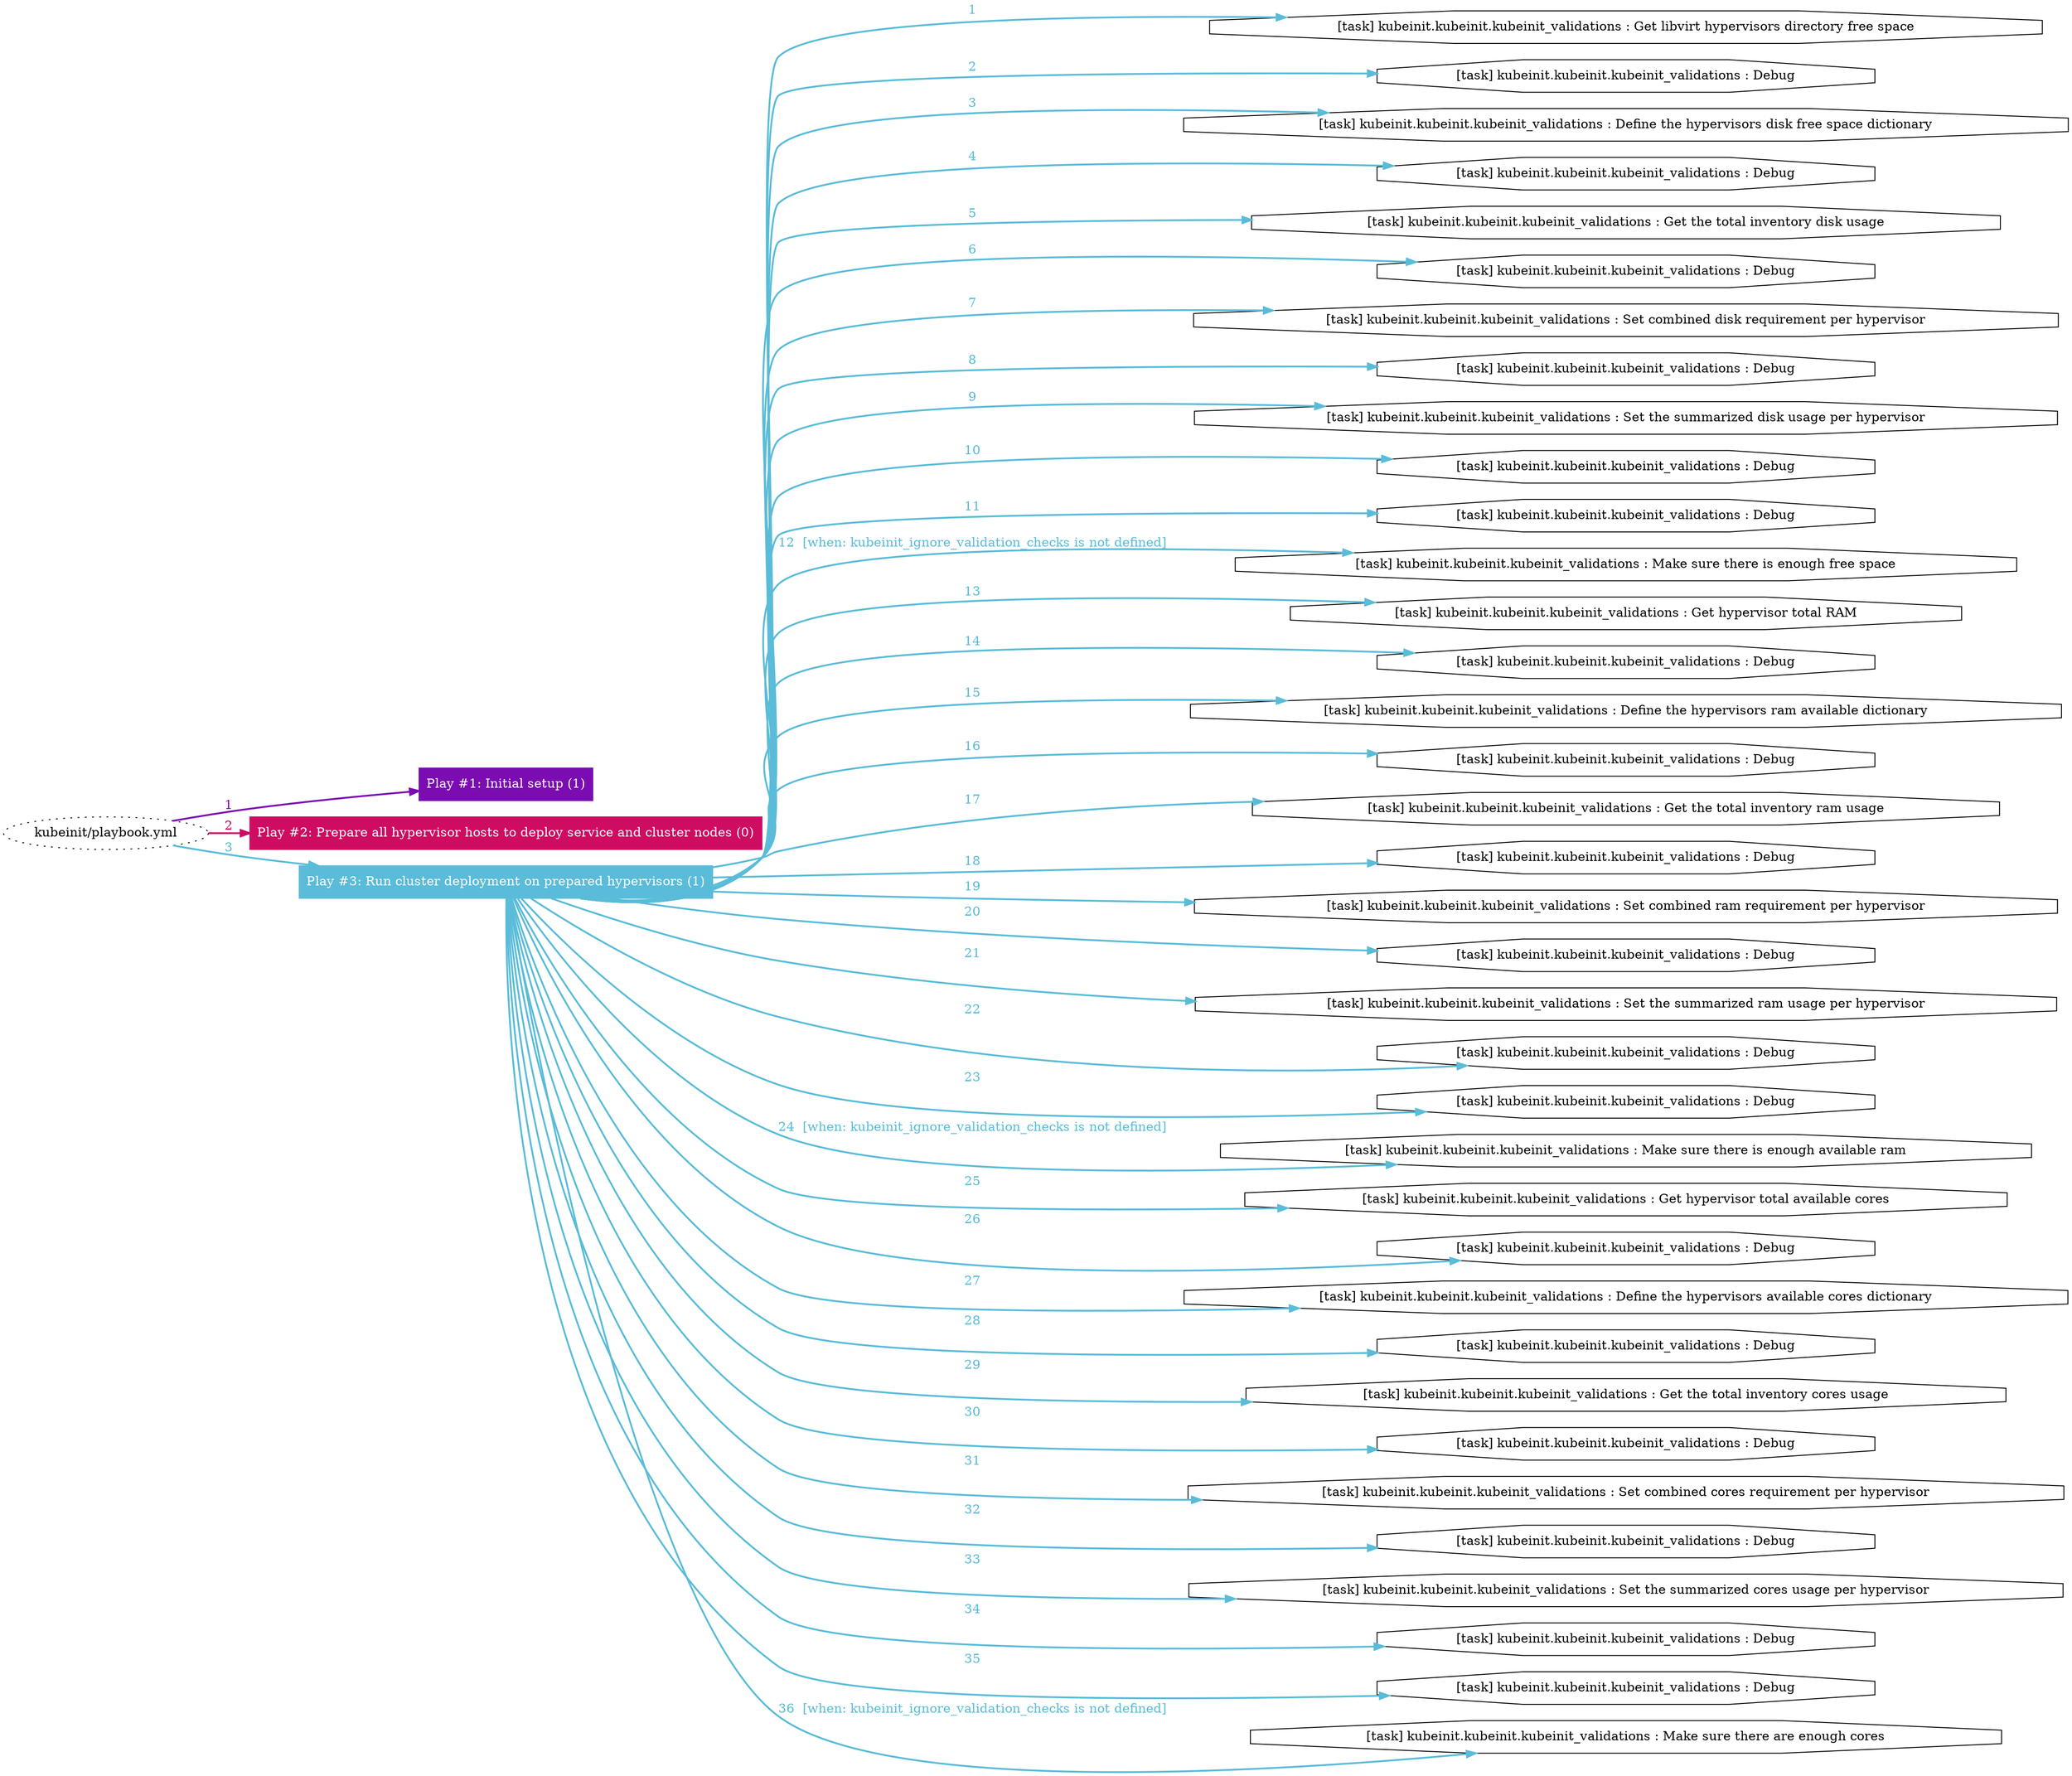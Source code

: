 digraph "kubeinit/playbook.yml "{
	graph [concentrate=true ordering=in rankdir=LR ratio=fill]
	edge [esep=5 sep=10]
	"kubeinit/playbook.yml" [id=root_node style=dotted]
	subgraph "Play #1: Initial setup (1) "{
		"Play #1: Initial setup (1)" [color="#7b0cb1" fontcolor="#ffffff" id="play_dfac8add-98a2-435f-accd-61d89fcf39c9" shape=box style=filled tooltip=localhost]
		"kubeinit/playbook.yml" -> "Play #1: Initial setup (1)" [label=1 color="#7b0cb1" fontcolor="#7b0cb1" id="edge_8e530948-8416-4d5a-ae1f-97a31d197e9b" style=bold]
	}
	subgraph "Play #2: Prepare all hypervisor hosts to deploy service and cluster nodes (0) "{
		"Play #2: Prepare all hypervisor hosts to deploy service and cluster nodes (0)" [color="#ce0c62" fontcolor="#ffffff" id="play_bd9e78ed-dbbf-49db-818a-24698115fe6a" shape=box style=filled tooltip=""]
		"kubeinit/playbook.yml" -> "Play #2: Prepare all hypervisor hosts to deploy service and cluster nodes (0)" [label=2 color="#ce0c62" fontcolor="#ce0c62" id="edge_b5bec6f4-5456-4c86-a6cb-6612c2108c45" style=bold]
	}
	subgraph "Play #3: Run cluster deployment on prepared hypervisors (1) "{
		"Play #3: Run cluster deployment on prepared hypervisors (1)" [color="#5abcd8" fontcolor="#ffffff" id="play_80ec1648-a5ad-472f-b6a0-5dc1ccfed332" shape=box style=filled tooltip=localhost]
		"kubeinit/playbook.yml" -> "Play #3: Run cluster deployment on prepared hypervisors (1)" [label=3 color="#5abcd8" fontcolor="#5abcd8" id="edge_82764ef4-24d5-4646-9b04-03bcc25c6c74" style=bold]
		"task_2cad35ce-423c-4106-8a35-3f51e4239dc4" [label="[task] kubeinit.kubeinit.kubeinit_validations : Get libvirt hypervisors directory free space" id="task_2cad35ce-423c-4106-8a35-3f51e4239dc4" shape=octagon tooltip="[task] kubeinit.kubeinit.kubeinit_validations : Get libvirt hypervisors directory free space"]
		"Play #3: Run cluster deployment on prepared hypervisors (1)" -> "task_2cad35ce-423c-4106-8a35-3f51e4239dc4" [label=1 color="#5abcd8" fontcolor="#5abcd8" id="edge_f4773408-1b00-46a5-b96e-31427db0ba61" style=bold]
		"task_97eabeeb-30a0-4fa3-94bf-4d8452059a62" [label="[task] kubeinit.kubeinit.kubeinit_validations : Debug" id="task_97eabeeb-30a0-4fa3-94bf-4d8452059a62" shape=octagon tooltip="[task] kubeinit.kubeinit.kubeinit_validations : Debug"]
		"Play #3: Run cluster deployment on prepared hypervisors (1)" -> "task_97eabeeb-30a0-4fa3-94bf-4d8452059a62" [label=2 color="#5abcd8" fontcolor="#5abcd8" id="edge_f055e946-f824-4838-bcd3-4a5b12a97a05" style=bold]
		"task_09b52b52-75ae-4a9b-b1c0-4210a34c7f27" [label="[task] kubeinit.kubeinit.kubeinit_validations : Define the hypervisors disk free space dictionary" id="task_09b52b52-75ae-4a9b-b1c0-4210a34c7f27" shape=octagon tooltip="[task] kubeinit.kubeinit.kubeinit_validations : Define the hypervisors disk free space dictionary"]
		"Play #3: Run cluster deployment on prepared hypervisors (1)" -> "task_09b52b52-75ae-4a9b-b1c0-4210a34c7f27" [label=3 color="#5abcd8" fontcolor="#5abcd8" id="edge_3cf55d0b-8fce-4e5d-8546-c0f7ef95229d" style=bold]
		"task_974e377a-f079-4cfa-84e0-6045296abf66" [label="[task] kubeinit.kubeinit.kubeinit_validations : Debug" id="task_974e377a-f079-4cfa-84e0-6045296abf66" shape=octagon tooltip="[task] kubeinit.kubeinit.kubeinit_validations : Debug"]
		"Play #3: Run cluster deployment on prepared hypervisors (1)" -> "task_974e377a-f079-4cfa-84e0-6045296abf66" [label=4 color="#5abcd8" fontcolor="#5abcd8" id="edge_9bfe1479-9629-41aa-8250-cd3fc4ce35f8" style=bold]
		"task_a4134b6c-25b7-4689-a728-38238d557f54" [label="[task] kubeinit.kubeinit.kubeinit_validations : Get the total inventory disk usage" id="task_a4134b6c-25b7-4689-a728-38238d557f54" shape=octagon tooltip="[task] kubeinit.kubeinit.kubeinit_validations : Get the total inventory disk usage"]
		"Play #3: Run cluster deployment on prepared hypervisors (1)" -> "task_a4134b6c-25b7-4689-a728-38238d557f54" [label=5 color="#5abcd8" fontcolor="#5abcd8" id="edge_d48d952c-baf0-4c0c-8db3-6a812bff0f70" style=bold]
		"task_b6265556-f5e4-418b-b2f4-69be555b0675" [label="[task] kubeinit.kubeinit.kubeinit_validations : Debug" id="task_b6265556-f5e4-418b-b2f4-69be555b0675" shape=octagon tooltip="[task] kubeinit.kubeinit.kubeinit_validations : Debug"]
		"Play #3: Run cluster deployment on prepared hypervisors (1)" -> "task_b6265556-f5e4-418b-b2f4-69be555b0675" [label=6 color="#5abcd8" fontcolor="#5abcd8" id="edge_e6120581-55ca-4835-b075-b568165a368a" style=bold]
		"task_fc11a7cb-fffb-4b64-aeb4-333fd8b80a40" [label="[task] kubeinit.kubeinit.kubeinit_validations : Set combined disk requirement per hypervisor" id="task_fc11a7cb-fffb-4b64-aeb4-333fd8b80a40" shape=octagon tooltip="[task] kubeinit.kubeinit.kubeinit_validations : Set combined disk requirement per hypervisor"]
		"Play #3: Run cluster deployment on prepared hypervisors (1)" -> "task_fc11a7cb-fffb-4b64-aeb4-333fd8b80a40" [label=7 color="#5abcd8" fontcolor="#5abcd8" id="edge_ff9005ac-6bb2-47b8-a9f5-c3db7a35da8a" style=bold]
		"task_dbf1372c-4f53-4b27-b619-b6a1d1e6b9cc" [label="[task] kubeinit.kubeinit.kubeinit_validations : Debug" id="task_dbf1372c-4f53-4b27-b619-b6a1d1e6b9cc" shape=octagon tooltip="[task] kubeinit.kubeinit.kubeinit_validations : Debug"]
		"Play #3: Run cluster deployment on prepared hypervisors (1)" -> "task_dbf1372c-4f53-4b27-b619-b6a1d1e6b9cc" [label=8 color="#5abcd8" fontcolor="#5abcd8" id="edge_236c2d99-9167-443e-a77d-4dc8dd840249" style=bold]
		"task_23ea5147-7f2d-4850-b865-e1db1e05e9da" [label="[task] kubeinit.kubeinit.kubeinit_validations : Set the summarized disk usage per hypervisor" id="task_23ea5147-7f2d-4850-b865-e1db1e05e9da" shape=octagon tooltip="[task] kubeinit.kubeinit.kubeinit_validations : Set the summarized disk usage per hypervisor"]
		"Play #3: Run cluster deployment on prepared hypervisors (1)" -> "task_23ea5147-7f2d-4850-b865-e1db1e05e9da" [label=9 color="#5abcd8" fontcolor="#5abcd8" id="edge_7ea48256-9b45-4f56-bbe5-8e8a43e29e07" style=bold]
		"task_6076b870-1480-4137-9b21-1363cfb2cbc2" [label="[task] kubeinit.kubeinit.kubeinit_validations : Debug" id="task_6076b870-1480-4137-9b21-1363cfb2cbc2" shape=octagon tooltip="[task] kubeinit.kubeinit.kubeinit_validations : Debug"]
		"Play #3: Run cluster deployment on prepared hypervisors (1)" -> "task_6076b870-1480-4137-9b21-1363cfb2cbc2" [label=10 color="#5abcd8" fontcolor="#5abcd8" id="edge_a821387d-fb4c-47dd-99cd-027067ab4452" style=bold]
		"task_44a9093e-ae96-4392-ad0f-4dd76f677ad6" [label="[task] kubeinit.kubeinit.kubeinit_validations : Debug" id="task_44a9093e-ae96-4392-ad0f-4dd76f677ad6" shape=octagon tooltip="[task] kubeinit.kubeinit.kubeinit_validations : Debug"]
		"Play #3: Run cluster deployment on prepared hypervisors (1)" -> "task_44a9093e-ae96-4392-ad0f-4dd76f677ad6" [label=11 color="#5abcd8" fontcolor="#5abcd8" id="edge_2e8729ed-252f-40e6-a9a3-477d188baee3" style=bold]
		"task_fc50bcc3-b795-4cc8-8380-88a267b81752" [label="[task] kubeinit.kubeinit.kubeinit_validations : Make sure there is enough free space" id="task_fc50bcc3-b795-4cc8-8380-88a267b81752" shape=octagon tooltip="[task] kubeinit.kubeinit.kubeinit_validations : Make sure there is enough free space"]
		"Play #3: Run cluster deployment on prepared hypervisors (1)" -> "task_fc50bcc3-b795-4cc8-8380-88a267b81752" [label="12  [when: kubeinit_ignore_validation_checks is not defined]" color="#5abcd8" fontcolor="#5abcd8" id="edge_d37ed371-54b9-4f7a-851d-daf5d3dee694" style=bold]
		"task_3d26511c-f8c9-443c-a582-c075f84bd410" [label="[task] kubeinit.kubeinit.kubeinit_validations : Get hypervisor total RAM" id="task_3d26511c-f8c9-443c-a582-c075f84bd410" shape=octagon tooltip="[task] kubeinit.kubeinit.kubeinit_validations : Get hypervisor total RAM"]
		"Play #3: Run cluster deployment on prepared hypervisors (1)" -> "task_3d26511c-f8c9-443c-a582-c075f84bd410" [label=13 color="#5abcd8" fontcolor="#5abcd8" id="edge_2365f371-25cc-4c66-a674-dc0c03c2476f" style=bold]
		"task_78cac2c7-f57a-4978-91de-6f84be2f14ff" [label="[task] kubeinit.kubeinit.kubeinit_validations : Debug" id="task_78cac2c7-f57a-4978-91de-6f84be2f14ff" shape=octagon tooltip="[task] kubeinit.kubeinit.kubeinit_validations : Debug"]
		"Play #3: Run cluster deployment on prepared hypervisors (1)" -> "task_78cac2c7-f57a-4978-91de-6f84be2f14ff" [label=14 color="#5abcd8" fontcolor="#5abcd8" id="edge_baf7e9e6-f80c-4a72-afe8-4604f65a3db8" style=bold]
		"task_326e8534-be4a-4778-be5d-0513a448efde" [label="[task] kubeinit.kubeinit.kubeinit_validations : Define the hypervisors ram available dictionary" id="task_326e8534-be4a-4778-be5d-0513a448efde" shape=octagon tooltip="[task] kubeinit.kubeinit.kubeinit_validations : Define the hypervisors ram available dictionary"]
		"Play #3: Run cluster deployment on prepared hypervisors (1)" -> "task_326e8534-be4a-4778-be5d-0513a448efde" [label=15 color="#5abcd8" fontcolor="#5abcd8" id="edge_b5068496-941d-4250-a87f-840105d73d28" style=bold]
		"task_d82d5a9a-bcd6-427b-9fc5-7b0a5b2680be" [label="[task] kubeinit.kubeinit.kubeinit_validations : Debug" id="task_d82d5a9a-bcd6-427b-9fc5-7b0a5b2680be" shape=octagon tooltip="[task] kubeinit.kubeinit.kubeinit_validations : Debug"]
		"Play #3: Run cluster deployment on prepared hypervisors (1)" -> "task_d82d5a9a-bcd6-427b-9fc5-7b0a5b2680be" [label=16 color="#5abcd8" fontcolor="#5abcd8" id="edge_2f4dd46c-1f74-4cc4-9632-c7ee621007bc" style=bold]
		"task_108b2171-6fd0-46f8-b67a-eb524f6db506" [label="[task] kubeinit.kubeinit.kubeinit_validations : Get the total inventory ram usage" id="task_108b2171-6fd0-46f8-b67a-eb524f6db506" shape=octagon tooltip="[task] kubeinit.kubeinit.kubeinit_validations : Get the total inventory ram usage"]
		"Play #3: Run cluster deployment on prepared hypervisors (1)" -> "task_108b2171-6fd0-46f8-b67a-eb524f6db506" [label=17 color="#5abcd8" fontcolor="#5abcd8" id="edge_40100858-0b5f-406f-b14d-4765d51a6c9a" style=bold]
		"task_6ae1b7bf-9fff-4f9e-8455-aef57dbc8740" [label="[task] kubeinit.kubeinit.kubeinit_validations : Debug" id="task_6ae1b7bf-9fff-4f9e-8455-aef57dbc8740" shape=octagon tooltip="[task] kubeinit.kubeinit.kubeinit_validations : Debug"]
		"Play #3: Run cluster deployment on prepared hypervisors (1)" -> "task_6ae1b7bf-9fff-4f9e-8455-aef57dbc8740" [label=18 color="#5abcd8" fontcolor="#5abcd8" id="edge_dc7233df-84bd-4efb-ae9f-10ed2317afb6" style=bold]
		"task_1faf06e2-4bb3-470a-b3dd-7071c968bf35" [label="[task] kubeinit.kubeinit.kubeinit_validations : Set combined ram requirement per hypervisor" id="task_1faf06e2-4bb3-470a-b3dd-7071c968bf35" shape=octagon tooltip="[task] kubeinit.kubeinit.kubeinit_validations : Set combined ram requirement per hypervisor"]
		"Play #3: Run cluster deployment on prepared hypervisors (1)" -> "task_1faf06e2-4bb3-470a-b3dd-7071c968bf35" [label=19 color="#5abcd8" fontcolor="#5abcd8" id="edge_207c9726-1c72-48cb-9771-1559c4ca5aeb" style=bold]
		"task_02723b9f-046b-424c-b096-42bf5ebb4e6c" [label="[task] kubeinit.kubeinit.kubeinit_validations : Debug" id="task_02723b9f-046b-424c-b096-42bf5ebb4e6c" shape=octagon tooltip="[task] kubeinit.kubeinit.kubeinit_validations : Debug"]
		"Play #3: Run cluster deployment on prepared hypervisors (1)" -> "task_02723b9f-046b-424c-b096-42bf5ebb4e6c" [label=20 color="#5abcd8" fontcolor="#5abcd8" id="edge_71d159fe-5f8b-4d60-9e20-da98638dd7fe" style=bold]
		"task_f8ed8577-5d87-48e0-8e34-8b0db4debd3f" [label="[task] kubeinit.kubeinit.kubeinit_validations : Set the summarized ram usage per hypervisor" id="task_f8ed8577-5d87-48e0-8e34-8b0db4debd3f" shape=octagon tooltip="[task] kubeinit.kubeinit.kubeinit_validations : Set the summarized ram usage per hypervisor"]
		"Play #3: Run cluster deployment on prepared hypervisors (1)" -> "task_f8ed8577-5d87-48e0-8e34-8b0db4debd3f" [label=21 color="#5abcd8" fontcolor="#5abcd8" id="edge_6e651f59-6702-489a-af13-fc475d6e8d1d" style=bold]
		"task_b6f7439f-5686-4af3-bf5a-f254dd4199d4" [label="[task] kubeinit.kubeinit.kubeinit_validations : Debug" id="task_b6f7439f-5686-4af3-bf5a-f254dd4199d4" shape=octagon tooltip="[task] kubeinit.kubeinit.kubeinit_validations : Debug"]
		"Play #3: Run cluster deployment on prepared hypervisors (1)" -> "task_b6f7439f-5686-4af3-bf5a-f254dd4199d4" [label=22 color="#5abcd8" fontcolor="#5abcd8" id="edge_0502a03b-d9c3-45dc-9f76-5f69aea2c3af" style=bold]
		"task_00b2e5c4-5383-40f1-99a7-a0f41792eb2f" [label="[task] kubeinit.kubeinit.kubeinit_validations : Debug" id="task_00b2e5c4-5383-40f1-99a7-a0f41792eb2f" shape=octagon tooltip="[task] kubeinit.kubeinit.kubeinit_validations : Debug"]
		"Play #3: Run cluster deployment on prepared hypervisors (1)" -> "task_00b2e5c4-5383-40f1-99a7-a0f41792eb2f" [label=23 color="#5abcd8" fontcolor="#5abcd8" id="edge_b340f1d7-3298-43a9-9038-4659b10c66da" style=bold]
		"task_0a4568c2-a1fc-4e90-ad1b-9bbee5598757" [label="[task] kubeinit.kubeinit.kubeinit_validations : Make sure there is enough available ram" id="task_0a4568c2-a1fc-4e90-ad1b-9bbee5598757" shape=octagon tooltip="[task] kubeinit.kubeinit.kubeinit_validations : Make sure there is enough available ram"]
		"Play #3: Run cluster deployment on prepared hypervisors (1)" -> "task_0a4568c2-a1fc-4e90-ad1b-9bbee5598757" [label="24  [when: kubeinit_ignore_validation_checks is not defined]" color="#5abcd8" fontcolor="#5abcd8" id="edge_c271964e-6174-40e8-a9ac-bca6dd449c87" style=bold]
		"task_1baa67dc-2e7e-414c-9180-ec3ea8daf65f" [label="[task] kubeinit.kubeinit.kubeinit_validations : Get hypervisor total available cores" id="task_1baa67dc-2e7e-414c-9180-ec3ea8daf65f" shape=octagon tooltip="[task] kubeinit.kubeinit.kubeinit_validations : Get hypervisor total available cores"]
		"Play #3: Run cluster deployment on prepared hypervisors (1)" -> "task_1baa67dc-2e7e-414c-9180-ec3ea8daf65f" [label=25 color="#5abcd8" fontcolor="#5abcd8" id="edge_65300b90-ed32-4f19-a76d-5cc566cf2fec" style=bold]
		"task_491200ca-5387-461e-84c2-3941ffe03f5a" [label="[task] kubeinit.kubeinit.kubeinit_validations : Debug" id="task_491200ca-5387-461e-84c2-3941ffe03f5a" shape=octagon tooltip="[task] kubeinit.kubeinit.kubeinit_validations : Debug"]
		"Play #3: Run cluster deployment on prepared hypervisors (1)" -> "task_491200ca-5387-461e-84c2-3941ffe03f5a" [label=26 color="#5abcd8" fontcolor="#5abcd8" id="edge_e0d8a93e-314b-4951-95d1-8ed7deaa33c2" style=bold]
		"task_252cb216-85b2-4cf8-8573-9f7272a7b8b4" [label="[task] kubeinit.kubeinit.kubeinit_validations : Define the hypervisors available cores dictionary" id="task_252cb216-85b2-4cf8-8573-9f7272a7b8b4" shape=octagon tooltip="[task] kubeinit.kubeinit.kubeinit_validations : Define the hypervisors available cores dictionary"]
		"Play #3: Run cluster deployment on prepared hypervisors (1)" -> "task_252cb216-85b2-4cf8-8573-9f7272a7b8b4" [label=27 color="#5abcd8" fontcolor="#5abcd8" id="edge_0e35d802-1017-4105-9e2b-acc2b637e1c4" style=bold]
		"task_b909a19c-5aee-495f-bafb-411ef92756d0" [label="[task] kubeinit.kubeinit.kubeinit_validations : Debug" id="task_b909a19c-5aee-495f-bafb-411ef92756d0" shape=octagon tooltip="[task] kubeinit.kubeinit.kubeinit_validations : Debug"]
		"Play #3: Run cluster deployment on prepared hypervisors (1)" -> "task_b909a19c-5aee-495f-bafb-411ef92756d0" [label=28 color="#5abcd8" fontcolor="#5abcd8" id="edge_3dcc352f-66f9-4478-b53b-c3f0555b905e" style=bold]
		"task_60369d34-c62e-4a23-b2e9-cb49cc3a947c" [label="[task] kubeinit.kubeinit.kubeinit_validations : Get the total inventory cores usage" id="task_60369d34-c62e-4a23-b2e9-cb49cc3a947c" shape=octagon tooltip="[task] kubeinit.kubeinit.kubeinit_validations : Get the total inventory cores usage"]
		"Play #3: Run cluster deployment on prepared hypervisors (1)" -> "task_60369d34-c62e-4a23-b2e9-cb49cc3a947c" [label=29 color="#5abcd8" fontcolor="#5abcd8" id="edge_a50ac94b-8149-42f7-ac1f-6a65202ffe95" style=bold]
		"task_ec3f4a56-84ba-410a-9ca7-be7d81e94b62" [label="[task] kubeinit.kubeinit.kubeinit_validations : Debug" id="task_ec3f4a56-84ba-410a-9ca7-be7d81e94b62" shape=octagon tooltip="[task] kubeinit.kubeinit.kubeinit_validations : Debug"]
		"Play #3: Run cluster deployment on prepared hypervisors (1)" -> "task_ec3f4a56-84ba-410a-9ca7-be7d81e94b62" [label=30 color="#5abcd8" fontcolor="#5abcd8" id="edge_f90b4a03-7ae9-4112-a8aa-ffee8fbf2406" style=bold]
		"task_3d224c2e-90f2-48d8-8a75-edf562797d14" [label="[task] kubeinit.kubeinit.kubeinit_validations : Set combined cores requirement per hypervisor" id="task_3d224c2e-90f2-48d8-8a75-edf562797d14" shape=octagon tooltip="[task] kubeinit.kubeinit.kubeinit_validations : Set combined cores requirement per hypervisor"]
		"Play #3: Run cluster deployment on prepared hypervisors (1)" -> "task_3d224c2e-90f2-48d8-8a75-edf562797d14" [label=31 color="#5abcd8" fontcolor="#5abcd8" id="edge_c80e40d6-6ef4-41b9-b211-65e341c1a1ea" style=bold]
		"task_13ac1616-c814-4c40-9197-f2a699f26e03" [label="[task] kubeinit.kubeinit.kubeinit_validations : Debug" id="task_13ac1616-c814-4c40-9197-f2a699f26e03" shape=octagon tooltip="[task] kubeinit.kubeinit.kubeinit_validations : Debug"]
		"Play #3: Run cluster deployment on prepared hypervisors (1)" -> "task_13ac1616-c814-4c40-9197-f2a699f26e03" [label=32 color="#5abcd8" fontcolor="#5abcd8" id="edge_cba0b04c-0d9a-4163-b7ee-b3acab2da4b9" style=bold]
		"task_37608996-f7cb-4957-9d13-f87254ce6ebe" [label="[task] kubeinit.kubeinit.kubeinit_validations : Set the summarized cores usage per hypervisor" id="task_37608996-f7cb-4957-9d13-f87254ce6ebe" shape=octagon tooltip="[task] kubeinit.kubeinit.kubeinit_validations : Set the summarized cores usage per hypervisor"]
		"Play #3: Run cluster deployment on prepared hypervisors (1)" -> "task_37608996-f7cb-4957-9d13-f87254ce6ebe" [label=33 color="#5abcd8" fontcolor="#5abcd8" id="edge_7d19d811-547b-4a4b-8c8a-aefd108ae861" style=bold]
		"task_68d7c15a-30ef-494b-86d3-e4437fcc88e8" [label="[task] kubeinit.kubeinit.kubeinit_validations : Debug" id="task_68d7c15a-30ef-494b-86d3-e4437fcc88e8" shape=octagon tooltip="[task] kubeinit.kubeinit.kubeinit_validations : Debug"]
		"Play #3: Run cluster deployment on prepared hypervisors (1)" -> "task_68d7c15a-30ef-494b-86d3-e4437fcc88e8" [label=34 color="#5abcd8" fontcolor="#5abcd8" id="edge_6518e843-9b4b-49f2-9e35-074bfeaaf4e2" style=bold]
		"task_cfd5d7c4-8cb1-455c-8d13-8b687f38a196" [label="[task] kubeinit.kubeinit.kubeinit_validations : Debug" id="task_cfd5d7c4-8cb1-455c-8d13-8b687f38a196" shape=octagon tooltip="[task] kubeinit.kubeinit.kubeinit_validations : Debug"]
		"Play #3: Run cluster deployment on prepared hypervisors (1)" -> "task_cfd5d7c4-8cb1-455c-8d13-8b687f38a196" [label=35 color="#5abcd8" fontcolor="#5abcd8" id="edge_8f9033fd-4a76-4592-9552-7200a1c4cc0e" style=bold]
		"task_e6cc1caf-5233-4986-a0ba-7eb380003bbe" [label="[task] kubeinit.kubeinit.kubeinit_validations : Make sure there are enough cores" id="task_e6cc1caf-5233-4986-a0ba-7eb380003bbe" shape=octagon tooltip="[task] kubeinit.kubeinit.kubeinit_validations : Make sure there are enough cores"]
		"Play #3: Run cluster deployment on prepared hypervisors (1)" -> "task_e6cc1caf-5233-4986-a0ba-7eb380003bbe" [label="36  [when: kubeinit_ignore_validation_checks is not defined]" color="#5abcd8" fontcolor="#5abcd8" id="edge_e1b1aac4-d5b0-499b-b94e-3085d83e828e" style=bold]
	}
}
